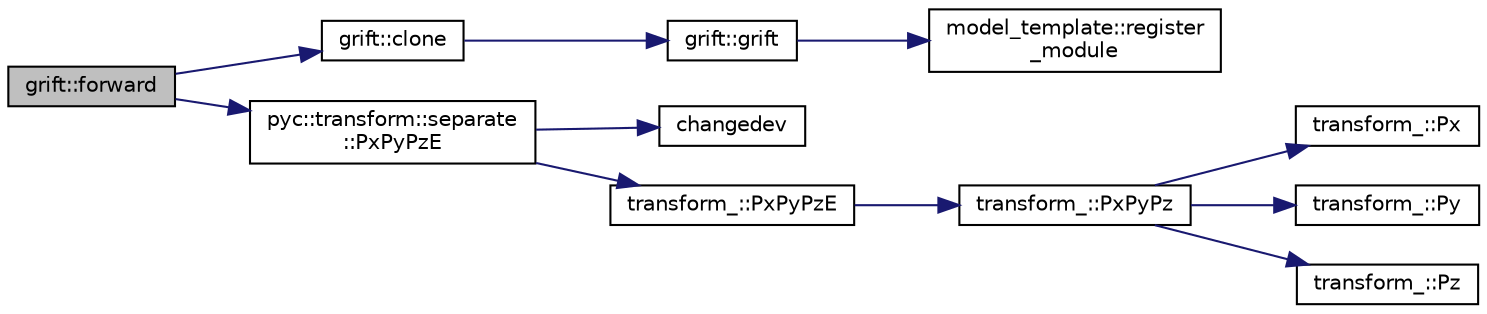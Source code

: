 digraph "grift::forward"
{
 // INTERACTIVE_SVG=YES
 // LATEX_PDF_SIZE
  edge [fontname="Helvetica",fontsize="10",labelfontname="Helvetica",labelfontsize="10"];
  node [fontname="Helvetica",fontsize="10",shape=record];
  rankdir="LR";
  Node1 [label="grift::forward",height=0.2,width=0.4,color="black", fillcolor="grey75", style="filled", fontcolor="black",tooltip="Virtual forward pass method for a single graph."];
  Node1 -> Node2 [color="midnightblue",fontsize="10",style="solid",fontname="Helvetica"];
  Node2 [label="grift::clone",height=0.2,width=0.4,color="black", fillcolor="white", style="filled",URL="$classgrift.html#aaa79c30c964e2edac2d6d49f2f95b9a3",tooltip="Creates a clone of the model template."];
  Node2 -> Node3 [color="midnightblue",fontsize="10",style="solid",fontname="Helvetica"];
  Node3 [label="grift::grift",height=0.2,width=0.4,color="black", fillcolor="white", style="filled",URL="$classgrift.html#a8c3babc97f67eedd8105da8e245bdcef",tooltip=" "];
  Node3 -> Node4 [color="midnightblue",fontsize="10",style="solid",fontname="Helvetica"];
  Node4 [label="model_template::register\l_module",height=0.2,width=0.4,color="black", fillcolor="white", style="filled",URL="$classmodel__template.html#a456e96f75278fed9c8d6f4dbff885e39",tooltip="Registers a PyTorch sequential module with the model."];
  Node1 -> Node5 [color="midnightblue",fontsize="10",style="solid",fontname="Helvetica"];
  Node5 [label="pyc::transform::separate\l::PxPyPzE",height=0.2,width=0.4,color="black", fillcolor="white", style="filled",URL="$namespacepyc_1_1transform_1_1separate.html#a720f165f6c3acc7c6ed1b33dd2c369bb",tooltip=" "];
  Node5 -> Node6 [color="midnightblue",fontsize="10",style="solid",fontname="Helvetica"];
  Node6 [label="changedev",height=0.2,width=0.4,color="black", fillcolor="white", style="filled",URL="$utils_8h.html#a123aed6d73594e07c6401a7a6c587808",tooltip=" "];
  Node5 -> Node7 [color="midnightblue",fontsize="10",style="solid",fontname="Helvetica"];
  Node7 [label="transform_::PxPyPzE",height=0.2,width=0.4,color="black", fillcolor="white", style="filled",URL="$namespacetransform__.html#a87dc88421ea78ec3b9c73c86cc5ade19",tooltip="Computes the 4-momentum (Px, Py, Pz, E)."];
  Node7 -> Node8 [color="midnightblue",fontsize="10",style="solid",fontname="Helvetica"];
  Node8 [label="transform_::PxPyPz",height=0.2,width=0.4,color="black", fillcolor="white", style="filled",URL="$namespacetransform__.html#aa38819d479d31edd3f79b4f8e96ef8be",tooltip="Computes the 3-momentum (Px, Py, Pz)."];
  Node8 -> Node9 [color="midnightblue",fontsize="10",style="solid",fontname="Helvetica"];
  Node9 [label="transform_::Px",height=0.2,width=0.4,color="black", fillcolor="white", style="filled",URL="$namespacetransform__.html#a4573dda96168ebbd38a408e64cc3d5ff",tooltip="Computes the x-component of momentum (Px)."];
  Node8 -> Node10 [color="midnightblue",fontsize="10",style="solid",fontname="Helvetica"];
  Node10 [label="transform_::Py",height=0.2,width=0.4,color="black", fillcolor="white", style="filled",URL="$namespacetransform__.html#a51363ab29a6390a86a8ea75573a7a196",tooltip="Computes the y-component of momentum (Py)."];
  Node8 -> Node11 [color="midnightblue",fontsize="10",style="solid",fontname="Helvetica"];
  Node11 [label="transform_::Pz",height=0.2,width=0.4,color="black", fillcolor="white", style="filled",URL="$namespacetransform__.html#a28be39b0041a97b1667ccd1ff301f784",tooltip="Computes the z-component of momentum (Pz)."];
}
